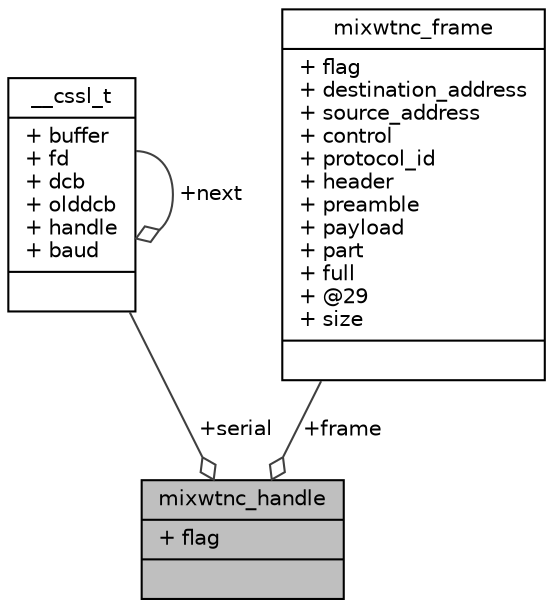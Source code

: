 digraph "mixwtnc_handle"
{
 // INTERACTIVE_SVG=YES
  edge [fontname="Helvetica",fontsize="10",labelfontname="Helvetica",labelfontsize="10"];
  node [fontname="Helvetica",fontsize="10",shape=record];
  Node1 [label="{mixwtnc_handle\n|+ flag\l|}",height=0.2,width=0.4,color="black", fillcolor="grey75", style="filled", fontcolor="black"];
  Node2 -> Node1 [color="grey25",fontsize="10",style="solid",label=" +serial" ,arrowhead="odiamond",fontname="Helvetica"];
  Node2 [label="{__cssl_t\n|+ buffer\l+ fd\l+ dcb\l+ olddcb\l+ handle\l+ baud\l|}",height=0.2,width=0.4,color="black", fillcolor="white", style="filled",URL="$struct____cssl__t.html"];
  Node2 -> Node2 [color="grey25",fontsize="10",style="solid",label=" +next" ,arrowhead="odiamond",fontname="Helvetica"];
  Node3 -> Node1 [color="grey25",fontsize="10",style="solid",label=" +frame" ,arrowhead="odiamond",fontname="Helvetica"];
  Node3 [label="{mixwtnc_frame\n|+ flag\l+ destination_address\l+ source_address\l+ control\l+ protocol_id\l+ header\l+ preamble\l+ payload\l+ part\l+ full\l+ @29\l+ size\l|}",height=0.2,width=0.4,color="black", fillcolor="white", style="filled",URL="$structmixwtnc__frame.html"];
}
